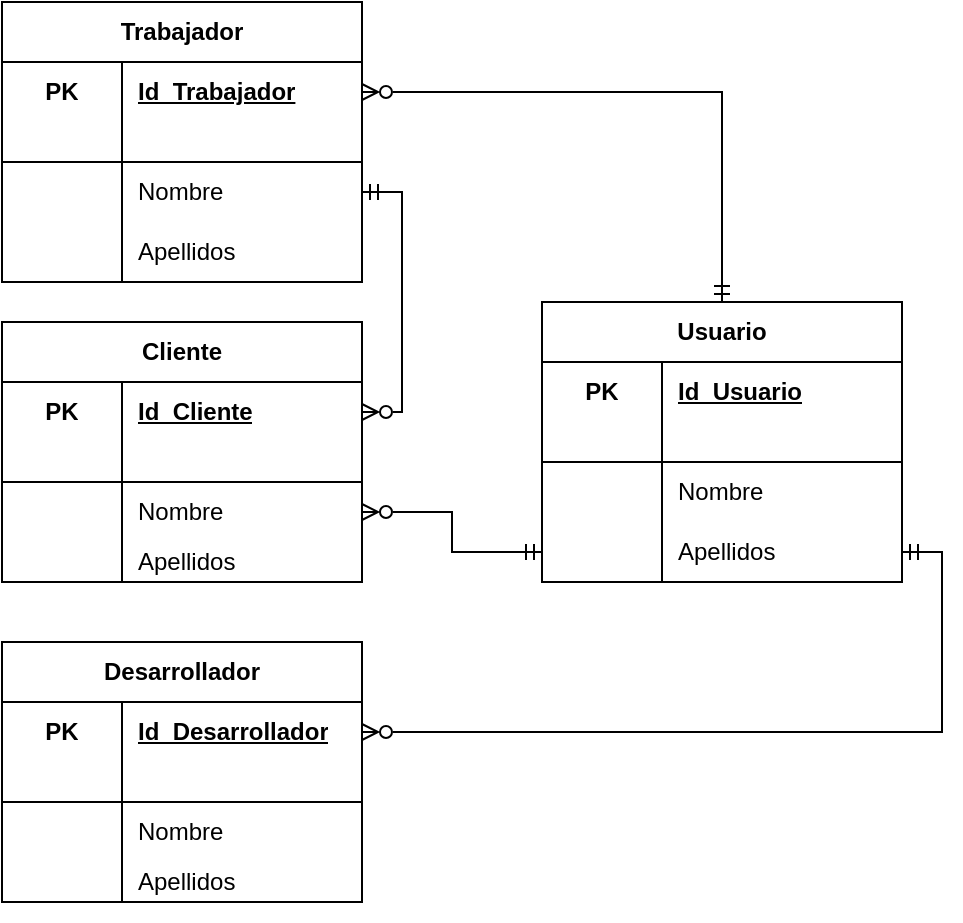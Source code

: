 <mxfile version="24.1.0" type="github">
  <diagram id="R2lEEEUBdFMjLlhIrx00" name="Page-1">
    <mxGraphModel dx="1701" dy="948" grid="1" gridSize="10" guides="1" tooltips="1" connect="1" arrows="1" fold="1" page="1" pageScale="1" pageWidth="850" pageHeight="1100" math="0" shadow="0" extFonts="Permanent Marker^https://fonts.googleapis.com/css?family=Permanent+Marker">
      <root>
        <mxCell id="0" />
        <mxCell id="1" parent="0" />
        <mxCell id="xiHN5ZuXpYM65SC3CbbS-93" value="Trabajador" style="shape=table;startSize=30;container=1;collapsible=1;childLayout=tableLayout;fixedRows=1;rowLines=0;fontStyle=1;align=center;resizeLast=1;html=1;whiteSpace=wrap;" parent="1" vertex="1">
          <mxGeometry x="310" y="240" width="180" height="140" as="geometry" />
        </mxCell>
        <mxCell id="xiHN5ZuXpYM65SC3CbbS-94" value="" style="shape=tableRow;horizontal=0;startSize=0;swimlaneHead=0;swimlaneBody=0;fillColor=none;collapsible=0;dropTarget=0;points=[[0,0.5],[1,0.5]];portConstraint=eastwest;top=0;left=0;right=0;bottom=0;html=1;" parent="xiHN5ZuXpYM65SC3CbbS-93" vertex="1">
          <mxGeometry y="30" width="180" height="30" as="geometry" />
        </mxCell>
        <mxCell id="xiHN5ZuXpYM65SC3CbbS-95" value="PK" style="shape=partialRectangle;connectable=0;fillColor=none;top=0;left=0;bottom=0;right=0;fontStyle=1;overflow=hidden;html=1;whiteSpace=wrap;" parent="xiHN5ZuXpYM65SC3CbbS-94" vertex="1">
          <mxGeometry width="60" height="30" as="geometry">
            <mxRectangle width="60" height="30" as="alternateBounds" />
          </mxGeometry>
        </mxCell>
        <mxCell id="xiHN5ZuXpYM65SC3CbbS-96" value="Id_Trabajador" style="shape=partialRectangle;connectable=0;fillColor=none;top=0;left=0;bottom=0;right=0;align=left;spacingLeft=6;fontStyle=5;overflow=hidden;html=1;whiteSpace=wrap;" parent="xiHN5ZuXpYM65SC3CbbS-94" vertex="1">
          <mxGeometry x="60" width="120" height="30" as="geometry">
            <mxRectangle width="120" height="30" as="alternateBounds" />
          </mxGeometry>
        </mxCell>
        <mxCell id="xiHN5ZuXpYM65SC3CbbS-97" value="" style="shape=tableRow;horizontal=0;startSize=0;swimlaneHead=0;swimlaneBody=0;fillColor=none;collapsible=0;dropTarget=0;points=[[0,0.5],[1,0.5]];portConstraint=eastwest;top=0;left=0;right=0;bottom=1;html=1;" parent="xiHN5ZuXpYM65SC3CbbS-93" vertex="1">
          <mxGeometry y="60" width="180" height="20" as="geometry" />
        </mxCell>
        <mxCell id="xiHN5ZuXpYM65SC3CbbS-98" value="" style="shape=partialRectangle;connectable=0;fillColor=none;top=0;left=0;bottom=0;right=0;fontStyle=1;overflow=hidden;html=1;whiteSpace=wrap;" parent="xiHN5ZuXpYM65SC3CbbS-97" vertex="1">
          <mxGeometry width="60" height="20" as="geometry">
            <mxRectangle width="60" height="20" as="alternateBounds" />
          </mxGeometry>
        </mxCell>
        <mxCell id="xiHN5ZuXpYM65SC3CbbS-99" value="" style="shape=partialRectangle;connectable=0;fillColor=none;top=0;left=0;bottom=0;right=0;align=left;spacingLeft=6;fontStyle=5;overflow=hidden;html=1;whiteSpace=wrap;" parent="xiHN5ZuXpYM65SC3CbbS-97" vertex="1">
          <mxGeometry x="60" width="120" height="20" as="geometry">
            <mxRectangle width="120" height="20" as="alternateBounds" />
          </mxGeometry>
        </mxCell>
        <mxCell id="xiHN5ZuXpYM65SC3CbbS-100" value="" style="shape=tableRow;horizontal=0;startSize=0;swimlaneHead=0;swimlaneBody=0;fillColor=none;collapsible=0;dropTarget=0;points=[[0,0.5],[1,0.5]];portConstraint=eastwest;top=0;left=0;right=0;bottom=0;html=1;" parent="xiHN5ZuXpYM65SC3CbbS-93" vertex="1">
          <mxGeometry y="80" width="180" height="30" as="geometry" />
        </mxCell>
        <mxCell id="xiHN5ZuXpYM65SC3CbbS-101" value="" style="shape=partialRectangle;connectable=0;fillColor=none;top=0;left=0;bottom=0;right=0;editable=1;overflow=hidden;html=1;whiteSpace=wrap;" parent="xiHN5ZuXpYM65SC3CbbS-100" vertex="1">
          <mxGeometry width="60" height="30" as="geometry">
            <mxRectangle width="60" height="30" as="alternateBounds" />
          </mxGeometry>
        </mxCell>
        <mxCell id="xiHN5ZuXpYM65SC3CbbS-102" value="Nombre" style="shape=partialRectangle;connectable=0;fillColor=none;top=0;left=0;bottom=0;right=0;align=left;spacingLeft=6;overflow=hidden;html=1;whiteSpace=wrap;" parent="xiHN5ZuXpYM65SC3CbbS-100" vertex="1">
          <mxGeometry x="60" width="120" height="30" as="geometry">
            <mxRectangle width="120" height="30" as="alternateBounds" />
          </mxGeometry>
        </mxCell>
        <mxCell id="xiHN5ZuXpYM65SC3CbbS-103" value="" style="shape=tableRow;horizontal=0;startSize=0;swimlaneHead=0;swimlaneBody=0;fillColor=none;collapsible=0;dropTarget=0;points=[[0,0.5],[1,0.5]];portConstraint=eastwest;top=0;left=0;right=0;bottom=0;html=1;" parent="xiHN5ZuXpYM65SC3CbbS-93" vertex="1">
          <mxGeometry y="110" width="180" height="30" as="geometry" />
        </mxCell>
        <mxCell id="xiHN5ZuXpYM65SC3CbbS-104" value="" style="shape=partialRectangle;connectable=0;fillColor=none;top=0;left=0;bottom=0;right=0;editable=1;overflow=hidden;html=1;whiteSpace=wrap;" parent="xiHN5ZuXpYM65SC3CbbS-103" vertex="1">
          <mxGeometry width="60" height="30" as="geometry">
            <mxRectangle width="60" height="30" as="alternateBounds" />
          </mxGeometry>
        </mxCell>
        <mxCell id="xiHN5ZuXpYM65SC3CbbS-105" value="Apellidos" style="shape=partialRectangle;connectable=0;fillColor=none;top=0;left=0;bottom=0;right=0;align=left;spacingLeft=6;overflow=hidden;html=1;whiteSpace=wrap;" parent="xiHN5ZuXpYM65SC3CbbS-103" vertex="1">
          <mxGeometry x="60" width="120" height="30" as="geometry">
            <mxRectangle width="120" height="30" as="alternateBounds" />
          </mxGeometry>
        </mxCell>
        <mxCell id="xiHN5ZuXpYM65SC3CbbS-134" value="Cliente" style="shape=table;startSize=30;container=1;collapsible=1;childLayout=tableLayout;fixedRows=1;rowLines=0;fontStyle=1;align=center;resizeLast=1;html=1;whiteSpace=wrap;" parent="1" vertex="1">
          <mxGeometry x="310" y="400" width="180" height="130" as="geometry" />
        </mxCell>
        <mxCell id="xiHN5ZuXpYM65SC3CbbS-135" value="" style="shape=tableRow;horizontal=0;startSize=0;swimlaneHead=0;swimlaneBody=0;fillColor=none;collapsible=0;dropTarget=0;points=[[0,0.5],[1,0.5]];portConstraint=eastwest;top=0;left=0;right=0;bottom=0;html=1;" parent="xiHN5ZuXpYM65SC3CbbS-134" vertex="1">
          <mxGeometry y="30" width="180" height="30" as="geometry" />
        </mxCell>
        <mxCell id="xiHN5ZuXpYM65SC3CbbS-136" value="PK" style="shape=partialRectangle;connectable=0;fillColor=none;top=0;left=0;bottom=0;right=0;fontStyle=1;overflow=hidden;html=1;whiteSpace=wrap;" parent="xiHN5ZuXpYM65SC3CbbS-135" vertex="1">
          <mxGeometry width="60" height="30" as="geometry">
            <mxRectangle width="60" height="30" as="alternateBounds" />
          </mxGeometry>
        </mxCell>
        <mxCell id="xiHN5ZuXpYM65SC3CbbS-137" value="Id_Cliente" style="shape=partialRectangle;connectable=0;fillColor=none;top=0;left=0;bottom=0;right=0;align=left;spacingLeft=6;fontStyle=5;overflow=hidden;html=1;whiteSpace=wrap;" parent="xiHN5ZuXpYM65SC3CbbS-135" vertex="1">
          <mxGeometry x="60" width="120" height="30" as="geometry">
            <mxRectangle width="120" height="30" as="alternateBounds" />
          </mxGeometry>
        </mxCell>
        <mxCell id="xiHN5ZuXpYM65SC3CbbS-138" value="" style="shape=tableRow;horizontal=0;startSize=0;swimlaneHead=0;swimlaneBody=0;fillColor=none;collapsible=0;dropTarget=0;points=[[0,0.5],[1,0.5]];portConstraint=eastwest;top=0;left=0;right=0;bottom=1;html=1;" parent="xiHN5ZuXpYM65SC3CbbS-134" vertex="1">
          <mxGeometry y="60" width="180" height="20" as="geometry" />
        </mxCell>
        <mxCell id="xiHN5ZuXpYM65SC3CbbS-139" value="" style="shape=partialRectangle;connectable=0;fillColor=none;top=0;left=0;bottom=0;right=0;fontStyle=1;overflow=hidden;html=1;whiteSpace=wrap;" parent="xiHN5ZuXpYM65SC3CbbS-138" vertex="1">
          <mxGeometry width="60" height="20" as="geometry">
            <mxRectangle width="60" height="20" as="alternateBounds" />
          </mxGeometry>
        </mxCell>
        <mxCell id="xiHN5ZuXpYM65SC3CbbS-140" value="" style="shape=partialRectangle;connectable=0;fillColor=none;top=0;left=0;bottom=0;right=0;align=left;spacingLeft=6;fontStyle=5;overflow=hidden;html=1;whiteSpace=wrap;" parent="xiHN5ZuXpYM65SC3CbbS-138" vertex="1">
          <mxGeometry x="60" width="120" height="20" as="geometry">
            <mxRectangle width="120" height="20" as="alternateBounds" />
          </mxGeometry>
        </mxCell>
        <mxCell id="xiHN5ZuXpYM65SC3CbbS-141" value="" style="shape=tableRow;horizontal=0;startSize=0;swimlaneHead=0;swimlaneBody=0;fillColor=none;collapsible=0;dropTarget=0;points=[[0,0.5],[1,0.5]];portConstraint=eastwest;top=0;left=0;right=0;bottom=0;html=1;" parent="xiHN5ZuXpYM65SC3CbbS-134" vertex="1">
          <mxGeometry y="80" width="180" height="30" as="geometry" />
        </mxCell>
        <mxCell id="xiHN5ZuXpYM65SC3CbbS-142" value="" style="shape=partialRectangle;connectable=0;fillColor=none;top=0;left=0;bottom=0;right=0;editable=1;overflow=hidden;html=1;whiteSpace=wrap;" parent="xiHN5ZuXpYM65SC3CbbS-141" vertex="1">
          <mxGeometry width="60" height="30" as="geometry">
            <mxRectangle width="60" height="30" as="alternateBounds" />
          </mxGeometry>
        </mxCell>
        <mxCell id="xiHN5ZuXpYM65SC3CbbS-143" value="Nombre" style="shape=partialRectangle;connectable=0;fillColor=none;top=0;left=0;bottom=0;right=0;align=left;spacingLeft=6;overflow=hidden;html=1;whiteSpace=wrap;" parent="xiHN5ZuXpYM65SC3CbbS-141" vertex="1">
          <mxGeometry x="60" width="120" height="30" as="geometry">
            <mxRectangle width="120" height="30" as="alternateBounds" />
          </mxGeometry>
        </mxCell>
        <mxCell id="xiHN5ZuXpYM65SC3CbbS-144" value="" style="shape=tableRow;horizontal=0;startSize=0;swimlaneHead=0;swimlaneBody=0;fillColor=none;collapsible=0;dropTarget=0;points=[[0,0.5],[1,0.5]];portConstraint=eastwest;top=0;left=0;right=0;bottom=0;html=1;" parent="xiHN5ZuXpYM65SC3CbbS-134" vertex="1">
          <mxGeometry y="110" width="180" height="20" as="geometry" />
        </mxCell>
        <mxCell id="xiHN5ZuXpYM65SC3CbbS-145" value="" style="shape=partialRectangle;connectable=0;fillColor=none;top=0;left=0;bottom=0;right=0;editable=1;overflow=hidden;html=1;whiteSpace=wrap;" parent="xiHN5ZuXpYM65SC3CbbS-144" vertex="1">
          <mxGeometry width="60" height="20" as="geometry">
            <mxRectangle width="60" height="20" as="alternateBounds" />
          </mxGeometry>
        </mxCell>
        <mxCell id="xiHN5ZuXpYM65SC3CbbS-146" value="Apellidos" style="shape=partialRectangle;connectable=0;fillColor=none;top=0;left=0;bottom=0;right=0;align=left;spacingLeft=6;overflow=hidden;html=1;whiteSpace=wrap;" parent="xiHN5ZuXpYM65SC3CbbS-144" vertex="1">
          <mxGeometry x="60" width="120" height="20" as="geometry">
            <mxRectangle width="120" height="20" as="alternateBounds" />
          </mxGeometry>
        </mxCell>
        <mxCell id="xiHN5ZuXpYM65SC3CbbS-192" style="edgeStyle=orthogonalEdgeStyle;rounded=0;orthogonalLoop=1;jettySize=auto;html=1;exitX=0.5;exitY=1;exitDx=0;exitDy=0;entryX=0.497;entryY=1.037;entryDx=0;entryDy=0;entryPerimeter=0;" parent="xiHN5ZuXpYM65SC3CbbS-134" source="xiHN5ZuXpYM65SC3CbbS-134" target="xiHN5ZuXpYM65SC3CbbS-144" edge="1">
          <mxGeometry relative="1" as="geometry" />
        </mxCell>
        <mxCell id="xiHN5ZuXpYM65SC3CbbS-159" value="" style="shape=partialRectangle;connectable=0;fillColor=none;top=0;left=0;bottom=0;right=0;editable=1;overflow=hidden;html=1;whiteSpace=wrap;" parent="1" vertex="1">
          <mxGeometry x="310" y="380" width="60" height="30" as="geometry">
            <mxRectangle width="60" height="20" as="alternateBounds" />
          </mxGeometry>
        </mxCell>
        <mxCell id="xiHN5ZuXpYM65SC3CbbS-185" style="edgeStyle=orthogonalEdgeStyle;rounded=0;orthogonalLoop=1;jettySize=auto;html=1;entryX=1;entryY=0.5;entryDx=0;entryDy=0;exitX=1;exitY=0.5;exitDx=0;exitDy=0;startArrow=ERmandOne;startFill=0;endArrow=ERzeroToMany;endFill=0;" parent="1" source="xiHN5ZuXpYM65SC3CbbS-100" target="xiHN5ZuXpYM65SC3CbbS-135" edge="1">
          <mxGeometry relative="1" as="geometry" />
        </mxCell>
        <mxCell id="mfOYxEtNstDth2Fqgy9h-1" value="Desarrollador" style="shape=table;startSize=30;container=1;collapsible=1;childLayout=tableLayout;fixedRows=1;rowLines=0;fontStyle=1;align=center;resizeLast=1;html=1;whiteSpace=wrap;" parent="1" vertex="1">
          <mxGeometry x="310" y="560" width="180" height="130" as="geometry" />
        </mxCell>
        <mxCell id="mfOYxEtNstDth2Fqgy9h-2" value="" style="shape=tableRow;horizontal=0;startSize=0;swimlaneHead=0;swimlaneBody=0;fillColor=none;collapsible=0;dropTarget=0;points=[[0,0.5],[1,0.5]];portConstraint=eastwest;top=0;left=0;right=0;bottom=0;html=1;" parent="mfOYxEtNstDth2Fqgy9h-1" vertex="1">
          <mxGeometry y="30" width="180" height="30" as="geometry" />
        </mxCell>
        <mxCell id="mfOYxEtNstDth2Fqgy9h-3" value="PK" style="shape=partialRectangle;connectable=0;fillColor=none;top=0;left=0;bottom=0;right=0;fontStyle=1;overflow=hidden;html=1;whiteSpace=wrap;" parent="mfOYxEtNstDth2Fqgy9h-2" vertex="1">
          <mxGeometry width="60" height="30" as="geometry">
            <mxRectangle width="60" height="30" as="alternateBounds" />
          </mxGeometry>
        </mxCell>
        <mxCell id="mfOYxEtNstDth2Fqgy9h-4" value="Id_Desarrollador" style="shape=partialRectangle;connectable=0;fillColor=none;top=0;left=0;bottom=0;right=0;align=left;spacingLeft=6;fontStyle=5;overflow=hidden;html=1;whiteSpace=wrap;" parent="mfOYxEtNstDth2Fqgy9h-2" vertex="1">
          <mxGeometry x="60" width="120" height="30" as="geometry">
            <mxRectangle width="120" height="30" as="alternateBounds" />
          </mxGeometry>
        </mxCell>
        <mxCell id="mfOYxEtNstDth2Fqgy9h-5" value="" style="shape=tableRow;horizontal=0;startSize=0;swimlaneHead=0;swimlaneBody=0;fillColor=none;collapsible=0;dropTarget=0;points=[[0,0.5],[1,0.5]];portConstraint=eastwest;top=0;left=0;right=0;bottom=1;html=1;" parent="mfOYxEtNstDth2Fqgy9h-1" vertex="1">
          <mxGeometry y="60" width="180" height="20" as="geometry" />
        </mxCell>
        <mxCell id="mfOYxEtNstDth2Fqgy9h-6" value="" style="shape=partialRectangle;connectable=0;fillColor=none;top=0;left=0;bottom=0;right=0;fontStyle=1;overflow=hidden;html=1;whiteSpace=wrap;" parent="mfOYxEtNstDth2Fqgy9h-5" vertex="1">
          <mxGeometry width="60" height="20" as="geometry">
            <mxRectangle width="60" height="20" as="alternateBounds" />
          </mxGeometry>
        </mxCell>
        <mxCell id="mfOYxEtNstDth2Fqgy9h-7" value="" style="shape=partialRectangle;connectable=0;fillColor=none;top=0;left=0;bottom=0;right=0;align=left;spacingLeft=6;fontStyle=5;overflow=hidden;html=1;whiteSpace=wrap;" parent="mfOYxEtNstDth2Fqgy9h-5" vertex="1">
          <mxGeometry x="60" width="120" height="20" as="geometry">
            <mxRectangle width="120" height="20" as="alternateBounds" />
          </mxGeometry>
        </mxCell>
        <mxCell id="mfOYxEtNstDth2Fqgy9h-8" value="" style="shape=tableRow;horizontal=0;startSize=0;swimlaneHead=0;swimlaneBody=0;fillColor=none;collapsible=0;dropTarget=0;points=[[0,0.5],[1,0.5]];portConstraint=eastwest;top=0;left=0;right=0;bottom=0;html=1;" parent="mfOYxEtNstDth2Fqgy9h-1" vertex="1">
          <mxGeometry y="80" width="180" height="30" as="geometry" />
        </mxCell>
        <mxCell id="mfOYxEtNstDth2Fqgy9h-9" value="" style="shape=partialRectangle;connectable=0;fillColor=none;top=0;left=0;bottom=0;right=0;editable=1;overflow=hidden;html=1;whiteSpace=wrap;" parent="mfOYxEtNstDth2Fqgy9h-8" vertex="1">
          <mxGeometry width="60" height="30" as="geometry">
            <mxRectangle width="60" height="30" as="alternateBounds" />
          </mxGeometry>
        </mxCell>
        <mxCell id="mfOYxEtNstDth2Fqgy9h-10" value="Nombre" style="shape=partialRectangle;connectable=0;fillColor=none;top=0;left=0;bottom=0;right=0;align=left;spacingLeft=6;overflow=hidden;html=1;whiteSpace=wrap;" parent="mfOYxEtNstDth2Fqgy9h-8" vertex="1">
          <mxGeometry x="60" width="120" height="30" as="geometry">
            <mxRectangle width="120" height="30" as="alternateBounds" />
          </mxGeometry>
        </mxCell>
        <mxCell id="mfOYxEtNstDth2Fqgy9h-11" value="" style="shape=tableRow;horizontal=0;startSize=0;swimlaneHead=0;swimlaneBody=0;fillColor=none;collapsible=0;dropTarget=0;points=[[0,0.5],[1,0.5]];portConstraint=eastwest;top=0;left=0;right=0;bottom=0;html=1;" parent="mfOYxEtNstDth2Fqgy9h-1" vertex="1">
          <mxGeometry y="110" width="180" height="20" as="geometry" />
        </mxCell>
        <mxCell id="mfOYxEtNstDth2Fqgy9h-12" value="" style="shape=partialRectangle;connectable=0;fillColor=none;top=0;left=0;bottom=0;right=0;editable=1;overflow=hidden;html=1;whiteSpace=wrap;" parent="mfOYxEtNstDth2Fqgy9h-11" vertex="1">
          <mxGeometry width="60" height="20" as="geometry">
            <mxRectangle width="60" height="20" as="alternateBounds" />
          </mxGeometry>
        </mxCell>
        <mxCell id="mfOYxEtNstDth2Fqgy9h-13" value="Apellidos" style="shape=partialRectangle;connectable=0;fillColor=none;top=0;left=0;bottom=0;right=0;align=left;spacingLeft=6;overflow=hidden;html=1;whiteSpace=wrap;" parent="mfOYxEtNstDth2Fqgy9h-11" vertex="1">
          <mxGeometry x="60" width="120" height="20" as="geometry">
            <mxRectangle width="120" height="20" as="alternateBounds" />
          </mxGeometry>
        </mxCell>
        <mxCell id="mfOYxEtNstDth2Fqgy9h-14" style="edgeStyle=orthogonalEdgeStyle;rounded=0;orthogonalLoop=1;jettySize=auto;html=1;exitX=0.5;exitY=1;exitDx=0;exitDy=0;entryX=0.497;entryY=1.037;entryDx=0;entryDy=0;entryPerimeter=0;" parent="mfOYxEtNstDth2Fqgy9h-1" source="mfOYxEtNstDth2Fqgy9h-1" target="mfOYxEtNstDth2Fqgy9h-11" edge="1">
          <mxGeometry relative="1" as="geometry" />
        </mxCell>
        <mxCell id="50SLhkyV5jLsJh-EK1iX-1" value="Usuario" style="shape=table;startSize=30;container=1;collapsible=1;childLayout=tableLayout;fixedRows=1;rowLines=0;fontStyle=1;align=center;resizeLast=1;html=1;whiteSpace=wrap;" vertex="1" parent="1">
          <mxGeometry x="580" y="390" width="180" height="140" as="geometry" />
        </mxCell>
        <mxCell id="50SLhkyV5jLsJh-EK1iX-2" value="" style="shape=tableRow;horizontal=0;startSize=0;swimlaneHead=0;swimlaneBody=0;fillColor=none;collapsible=0;dropTarget=0;points=[[0,0.5],[1,0.5]];portConstraint=eastwest;top=0;left=0;right=0;bottom=0;html=1;" vertex="1" parent="50SLhkyV5jLsJh-EK1iX-1">
          <mxGeometry y="30" width="180" height="30" as="geometry" />
        </mxCell>
        <mxCell id="50SLhkyV5jLsJh-EK1iX-3" value="PK" style="shape=partialRectangle;connectable=0;fillColor=none;top=0;left=0;bottom=0;right=0;fontStyle=1;overflow=hidden;html=1;whiteSpace=wrap;" vertex="1" parent="50SLhkyV5jLsJh-EK1iX-2">
          <mxGeometry width="60" height="30" as="geometry">
            <mxRectangle width="60" height="30" as="alternateBounds" />
          </mxGeometry>
        </mxCell>
        <mxCell id="50SLhkyV5jLsJh-EK1iX-4" value="Id_Usuario" style="shape=partialRectangle;connectable=0;fillColor=none;top=0;left=0;bottom=0;right=0;align=left;spacingLeft=6;fontStyle=5;overflow=hidden;html=1;whiteSpace=wrap;" vertex="1" parent="50SLhkyV5jLsJh-EK1iX-2">
          <mxGeometry x="60" width="120" height="30" as="geometry">
            <mxRectangle width="120" height="30" as="alternateBounds" />
          </mxGeometry>
        </mxCell>
        <mxCell id="50SLhkyV5jLsJh-EK1iX-5" value="" style="shape=tableRow;horizontal=0;startSize=0;swimlaneHead=0;swimlaneBody=0;fillColor=none;collapsible=0;dropTarget=0;points=[[0,0.5],[1,0.5]];portConstraint=eastwest;top=0;left=0;right=0;bottom=1;html=1;" vertex="1" parent="50SLhkyV5jLsJh-EK1iX-1">
          <mxGeometry y="60" width="180" height="20" as="geometry" />
        </mxCell>
        <mxCell id="50SLhkyV5jLsJh-EK1iX-6" value="" style="shape=partialRectangle;connectable=0;fillColor=none;top=0;left=0;bottom=0;right=0;fontStyle=1;overflow=hidden;html=1;whiteSpace=wrap;" vertex="1" parent="50SLhkyV5jLsJh-EK1iX-5">
          <mxGeometry width="60" height="20" as="geometry">
            <mxRectangle width="60" height="20" as="alternateBounds" />
          </mxGeometry>
        </mxCell>
        <mxCell id="50SLhkyV5jLsJh-EK1iX-7" value="" style="shape=partialRectangle;connectable=0;fillColor=none;top=0;left=0;bottom=0;right=0;align=left;spacingLeft=6;fontStyle=5;overflow=hidden;html=1;whiteSpace=wrap;" vertex="1" parent="50SLhkyV5jLsJh-EK1iX-5">
          <mxGeometry x="60" width="120" height="20" as="geometry">
            <mxRectangle width="120" height="20" as="alternateBounds" />
          </mxGeometry>
        </mxCell>
        <mxCell id="50SLhkyV5jLsJh-EK1iX-8" value="" style="shape=tableRow;horizontal=0;startSize=0;swimlaneHead=0;swimlaneBody=0;fillColor=none;collapsible=0;dropTarget=0;points=[[0,0.5],[1,0.5]];portConstraint=eastwest;top=0;left=0;right=0;bottom=0;html=1;" vertex="1" parent="50SLhkyV5jLsJh-EK1iX-1">
          <mxGeometry y="80" width="180" height="30" as="geometry" />
        </mxCell>
        <mxCell id="50SLhkyV5jLsJh-EK1iX-9" value="" style="shape=partialRectangle;connectable=0;fillColor=none;top=0;left=0;bottom=0;right=0;editable=1;overflow=hidden;html=1;whiteSpace=wrap;" vertex="1" parent="50SLhkyV5jLsJh-EK1iX-8">
          <mxGeometry width="60" height="30" as="geometry">
            <mxRectangle width="60" height="30" as="alternateBounds" />
          </mxGeometry>
        </mxCell>
        <mxCell id="50SLhkyV5jLsJh-EK1iX-10" value="Nombre" style="shape=partialRectangle;connectable=0;fillColor=none;top=0;left=0;bottom=0;right=0;align=left;spacingLeft=6;overflow=hidden;html=1;whiteSpace=wrap;" vertex="1" parent="50SLhkyV5jLsJh-EK1iX-8">
          <mxGeometry x="60" width="120" height="30" as="geometry">
            <mxRectangle width="120" height="30" as="alternateBounds" />
          </mxGeometry>
        </mxCell>
        <mxCell id="50SLhkyV5jLsJh-EK1iX-11" value="" style="shape=tableRow;horizontal=0;startSize=0;swimlaneHead=0;swimlaneBody=0;fillColor=none;collapsible=0;dropTarget=0;points=[[0,0.5],[1,0.5]];portConstraint=eastwest;top=0;left=0;right=0;bottom=0;html=1;" vertex="1" parent="50SLhkyV5jLsJh-EK1iX-1">
          <mxGeometry y="110" width="180" height="30" as="geometry" />
        </mxCell>
        <mxCell id="50SLhkyV5jLsJh-EK1iX-12" value="" style="shape=partialRectangle;connectable=0;fillColor=none;top=0;left=0;bottom=0;right=0;editable=1;overflow=hidden;html=1;whiteSpace=wrap;" vertex="1" parent="50SLhkyV5jLsJh-EK1iX-11">
          <mxGeometry width="60" height="30" as="geometry">
            <mxRectangle width="60" height="30" as="alternateBounds" />
          </mxGeometry>
        </mxCell>
        <mxCell id="50SLhkyV5jLsJh-EK1iX-13" value="Apellidos" style="shape=partialRectangle;connectable=0;fillColor=none;top=0;left=0;bottom=0;right=0;align=left;spacingLeft=6;overflow=hidden;html=1;whiteSpace=wrap;" vertex="1" parent="50SLhkyV5jLsJh-EK1iX-11">
          <mxGeometry x="60" width="120" height="30" as="geometry">
            <mxRectangle width="120" height="30" as="alternateBounds" />
          </mxGeometry>
        </mxCell>
        <mxCell id="50SLhkyV5jLsJh-EK1iX-14" style="edgeStyle=orthogonalEdgeStyle;rounded=0;orthogonalLoop=1;jettySize=auto;html=1;entryX=0.5;entryY=0;entryDx=0;entryDy=0;endArrow=ERmandOne;endFill=0;startArrow=ERzeroToMany;startFill=0;exitX=1;exitY=0.5;exitDx=0;exitDy=0;" edge="1" parent="1" source="xiHN5ZuXpYM65SC3CbbS-94" target="50SLhkyV5jLsJh-EK1iX-1">
          <mxGeometry relative="1" as="geometry" />
        </mxCell>
        <mxCell id="50SLhkyV5jLsJh-EK1iX-15" style="edgeStyle=orthogonalEdgeStyle;rounded=0;orthogonalLoop=1;jettySize=auto;html=1;entryX=0;entryY=0.5;entryDx=0;entryDy=0;endArrow=ERmandOne;endFill=0;startArrow=ERzeroToMany;startFill=0;" edge="1" parent="1" source="xiHN5ZuXpYM65SC3CbbS-141" target="50SLhkyV5jLsJh-EK1iX-11">
          <mxGeometry relative="1" as="geometry" />
        </mxCell>
        <mxCell id="50SLhkyV5jLsJh-EK1iX-16" style="edgeStyle=orthogonalEdgeStyle;rounded=0;orthogonalLoop=1;jettySize=auto;html=1;entryX=1;entryY=0.5;entryDx=0;entryDy=0;endArrow=ERmandOne;endFill=0;startArrow=ERzeroToMany;startFill=0;" edge="1" parent="1" source="mfOYxEtNstDth2Fqgy9h-2" target="50SLhkyV5jLsJh-EK1iX-11">
          <mxGeometry relative="1" as="geometry" />
        </mxCell>
      </root>
    </mxGraphModel>
  </diagram>
</mxfile>
